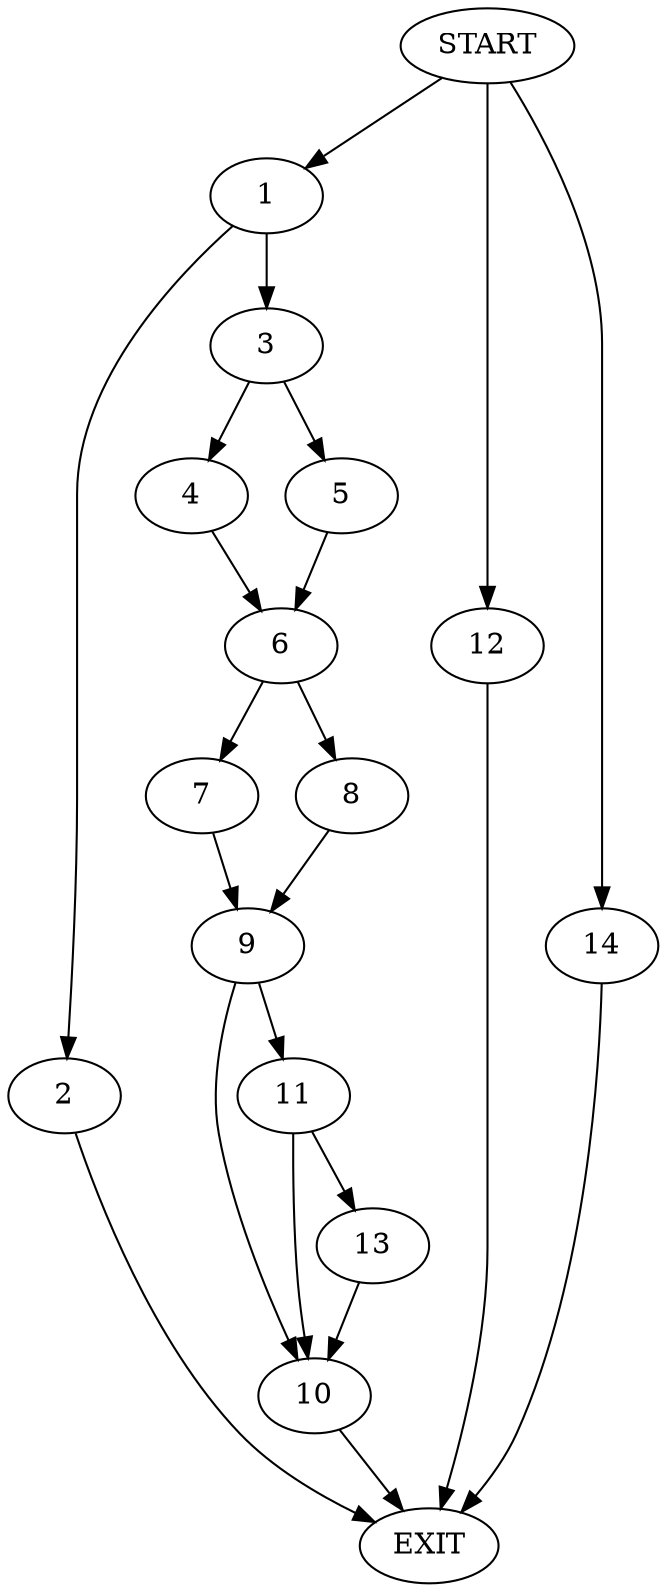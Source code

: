 digraph {
0 [label="START"]
15 [label="EXIT"]
0 -> 1
1 -> 2
1 -> 3
2 -> 15
3 -> 4
3 -> 5
5 -> 6
4 -> 6
6 -> 7
6 -> 8
7 -> 9
8 -> 9
9 -> 10
9 -> 11
0 -> 12
12 -> 15
10 -> 15
11 -> 13
11 -> 10
13 -> 10
0 -> 14
14 -> 15
}
